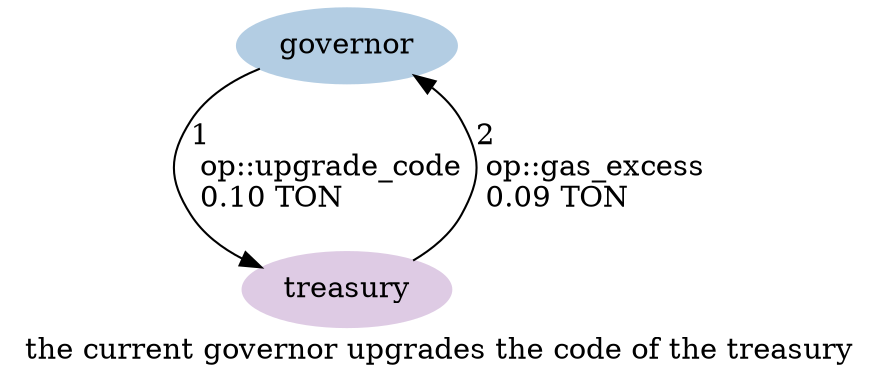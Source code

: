 digraph {
    label="the current governor upgrades the code of the treasury"
    node [ colorscheme=pastel19 style=filled ]

    /* Entities */
    governor [ color=2 ]
    treasury [ color=4 ]

    /* Relationships */
    governor -> treasury [ label="1\l op::upgrade_code\l 0.10 TON\l" ]
    treasury -> governor [ label="2\l op::gas_excess\l 0.09 TON\l" ]

    /* Ranks */
    { rank=min governor }
    { rank=max treasury }
}
